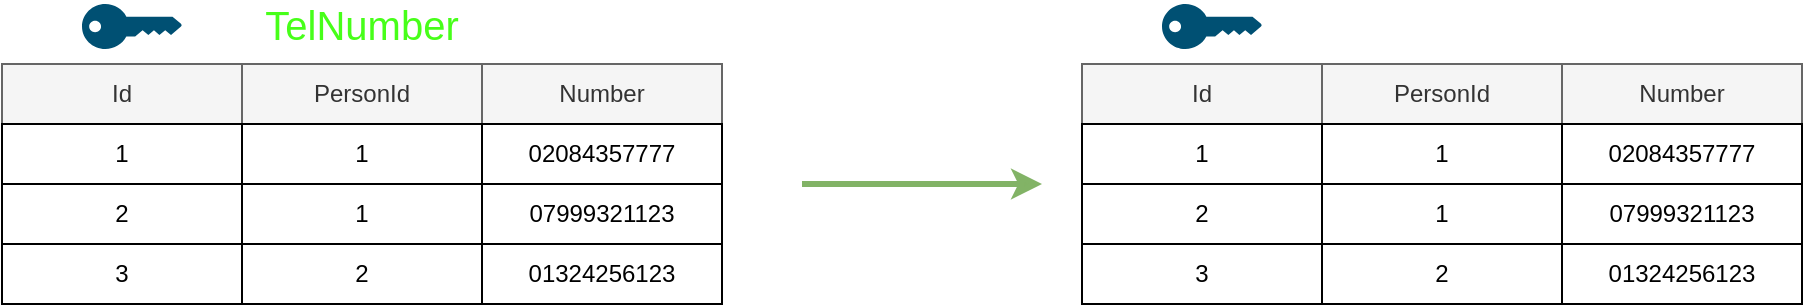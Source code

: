 <mxfile version="14.5.1" type="device"><diagram id="svJ-wKc9kHyjZgrn_9WO" name="Page-1"><mxGraphModel dx="1089" dy="970" grid="1" gridSize="10" guides="1" tooltips="1" connect="1" arrows="1" fold="1" page="1" pageScale="1" pageWidth="827" pageHeight="1169" math="0" shadow="0"><root><mxCell id="0"/><mxCell id="1" parent="0"/><mxCell id="NEW0DwS3_AKsY4gRN-aF-1" value="Id" style="rounded=0;whiteSpace=wrap;html=1;fillColor=#f5f5f5;strokeColor=#666666;fontColor=#333333;" vertex="1" parent="1"><mxGeometry x="120" y="300" width="120" height="30" as="geometry"/></mxCell><mxCell id="NEW0DwS3_AKsY4gRN-aF-2" value="PersonId" style="rounded=0;whiteSpace=wrap;html=1;fillColor=#f5f5f5;strokeColor=#666666;fontColor=#333333;" vertex="1" parent="1"><mxGeometry x="240" y="300" width="120" height="30" as="geometry"/></mxCell><mxCell id="NEW0DwS3_AKsY4gRN-aF-3" value="Number" style="rounded=0;whiteSpace=wrap;html=1;fillColor=#f5f5f5;strokeColor=#666666;fontColor=#333333;" vertex="1" parent="1"><mxGeometry x="360" y="300" width="120" height="30" as="geometry"/></mxCell><mxCell id="NEW0DwS3_AKsY4gRN-aF-4" value="1" style="rounded=0;whiteSpace=wrap;html=1;" vertex="1" parent="1"><mxGeometry x="120" y="330" width="120" height="30" as="geometry"/></mxCell><mxCell id="NEW0DwS3_AKsY4gRN-aF-5" value="1" style="rounded=0;whiteSpace=wrap;html=1;" vertex="1" parent="1"><mxGeometry x="240" y="330" width="120" height="30" as="geometry"/></mxCell><mxCell id="NEW0DwS3_AKsY4gRN-aF-6" value="02084357777" style="rounded=0;whiteSpace=wrap;html=1;" vertex="1" parent="1"><mxGeometry x="360" y="330" width="120" height="30" as="geometry"/></mxCell><mxCell id="NEW0DwS3_AKsY4gRN-aF-7" value="2" style="rounded=0;whiteSpace=wrap;html=1;" vertex="1" parent="1"><mxGeometry x="120" y="360" width="120" height="30" as="geometry"/></mxCell><mxCell id="NEW0DwS3_AKsY4gRN-aF-8" value="1" style="rounded=0;whiteSpace=wrap;html=1;" vertex="1" parent="1"><mxGeometry x="240" y="360" width="120" height="30" as="geometry"/></mxCell><mxCell id="NEW0DwS3_AKsY4gRN-aF-9" value="07999321123" style="rounded=0;whiteSpace=wrap;html=1;" vertex="1" parent="1"><mxGeometry x="360" y="360" width="120" height="30" as="geometry"/></mxCell><mxCell id="NEW0DwS3_AKsY4gRN-aF-10" value="3" style="rounded=0;whiteSpace=wrap;html=1;" vertex="1" parent="1"><mxGeometry x="120" y="390" width="120" height="30" as="geometry"/></mxCell><mxCell id="NEW0DwS3_AKsY4gRN-aF-11" value="2" style="rounded=0;whiteSpace=wrap;html=1;" vertex="1" parent="1"><mxGeometry x="240" y="390" width="120" height="30" as="geometry"/></mxCell><mxCell id="NEW0DwS3_AKsY4gRN-aF-12" value="01324256123" style="rounded=0;whiteSpace=wrap;html=1;" vertex="1" parent="1"><mxGeometry x="360" y="390" width="120" height="30" as="geometry"/></mxCell><mxCell id="NEW0DwS3_AKsY4gRN-aF-13" value="" style="points=[[0,0.5,0],[0.24,0,0],[0.5,0.28,0],[0.995,0.475,0],[0.5,0.72,0],[0.24,1,0]];verticalLabelPosition=bottom;html=1;verticalAlign=top;aspect=fixed;align=center;pointerEvents=1;shape=mxgraph.cisco19.key;fillColor=#005073;strokeColor=none;" vertex="1" parent="1"><mxGeometry x="160" y="270" width="50" height="22.5" as="geometry"/></mxCell><mxCell id="NEW0DwS3_AKsY4gRN-aF-14" value="Id" style="rounded=0;whiteSpace=wrap;html=1;fillColor=#f5f5f5;strokeColor=#666666;fontColor=#333333;" vertex="1" parent="1"><mxGeometry x="660" y="300" width="120" height="30" as="geometry"/></mxCell><mxCell id="NEW0DwS3_AKsY4gRN-aF-15" value="PersonId" style="rounded=0;whiteSpace=wrap;html=1;fillColor=#f5f5f5;strokeColor=#666666;fontColor=#333333;" vertex="1" parent="1"><mxGeometry x="780" y="300" width="120" height="30" as="geometry"/></mxCell><mxCell id="NEW0DwS3_AKsY4gRN-aF-16" value="Number" style="rounded=0;whiteSpace=wrap;html=1;fillColor=#f5f5f5;strokeColor=#666666;fontColor=#333333;" vertex="1" parent="1"><mxGeometry x="900" y="300" width="120" height="30" as="geometry"/></mxCell><mxCell id="NEW0DwS3_AKsY4gRN-aF-17" value="1" style="rounded=0;whiteSpace=wrap;html=1;" vertex="1" parent="1"><mxGeometry x="660" y="330" width="120" height="30" as="geometry"/></mxCell><mxCell id="NEW0DwS3_AKsY4gRN-aF-18" value="1" style="rounded=0;whiteSpace=wrap;html=1;" vertex="1" parent="1"><mxGeometry x="780" y="330" width="120" height="30" as="geometry"/></mxCell><mxCell id="NEW0DwS3_AKsY4gRN-aF-19" value="02084357777" style="rounded=0;whiteSpace=wrap;html=1;" vertex="1" parent="1"><mxGeometry x="900" y="330" width="120" height="30" as="geometry"/></mxCell><mxCell id="NEW0DwS3_AKsY4gRN-aF-20" value="2" style="rounded=0;whiteSpace=wrap;html=1;" vertex="1" parent="1"><mxGeometry x="660" y="360" width="120" height="30" as="geometry"/></mxCell><mxCell id="NEW0DwS3_AKsY4gRN-aF-21" value="1" style="rounded=0;whiteSpace=wrap;html=1;" vertex="1" parent="1"><mxGeometry x="780" y="360" width="120" height="30" as="geometry"/></mxCell><mxCell id="NEW0DwS3_AKsY4gRN-aF-22" value="07999321123" style="rounded=0;whiteSpace=wrap;html=1;" vertex="1" parent="1"><mxGeometry x="900" y="360" width="120" height="30" as="geometry"/></mxCell><mxCell id="NEW0DwS3_AKsY4gRN-aF-23" value="3" style="rounded=0;whiteSpace=wrap;html=1;" vertex="1" parent="1"><mxGeometry x="660" y="390" width="120" height="30" as="geometry"/></mxCell><mxCell id="NEW0DwS3_AKsY4gRN-aF-24" value="2" style="rounded=0;whiteSpace=wrap;html=1;" vertex="1" parent="1"><mxGeometry x="780" y="390" width="120" height="30" as="geometry"/></mxCell><mxCell id="NEW0DwS3_AKsY4gRN-aF-25" value="01324256123" style="rounded=0;whiteSpace=wrap;html=1;" vertex="1" parent="1"><mxGeometry x="900" y="390" width="120" height="30" as="geometry"/></mxCell><mxCell id="NEW0DwS3_AKsY4gRN-aF-26" value="" style="points=[[0,0.5,0],[0.24,0,0],[0.5,0.28,0],[0.995,0.475,0],[0.5,0.72,0],[0.24,1,0]];verticalLabelPosition=bottom;html=1;verticalAlign=top;aspect=fixed;align=center;pointerEvents=1;shape=mxgraph.cisco19.key;fillColor=#005073;strokeColor=none;" vertex="1" parent="1"><mxGeometry x="700" y="270" width="50" height="22.5" as="geometry"/></mxCell><mxCell id="NEW0DwS3_AKsY4gRN-aF-27" value="" style="endArrow=classic;html=1;strokeWidth=3;fillColor=#d5e8d4;strokeColor=#82b366;" edge="1" parent="1"><mxGeometry width="50" height="50" relative="1" as="geometry"><mxPoint x="520" y="360" as="sourcePoint"/><mxPoint x="640" y="360" as="targetPoint"/></mxGeometry></mxCell><mxCell id="NEW0DwS3_AKsY4gRN-aF-28" value="TelNumber" style="text;html=1;strokeColor=none;fillColor=none;align=center;verticalAlign=middle;whiteSpace=wrap;rounded=0;fontSize=20;fontColor=#47FF19;" vertex="1" parent="1"><mxGeometry x="280" y="270" width="40" height="20" as="geometry"/></mxCell></root></mxGraphModel></diagram></mxfile>